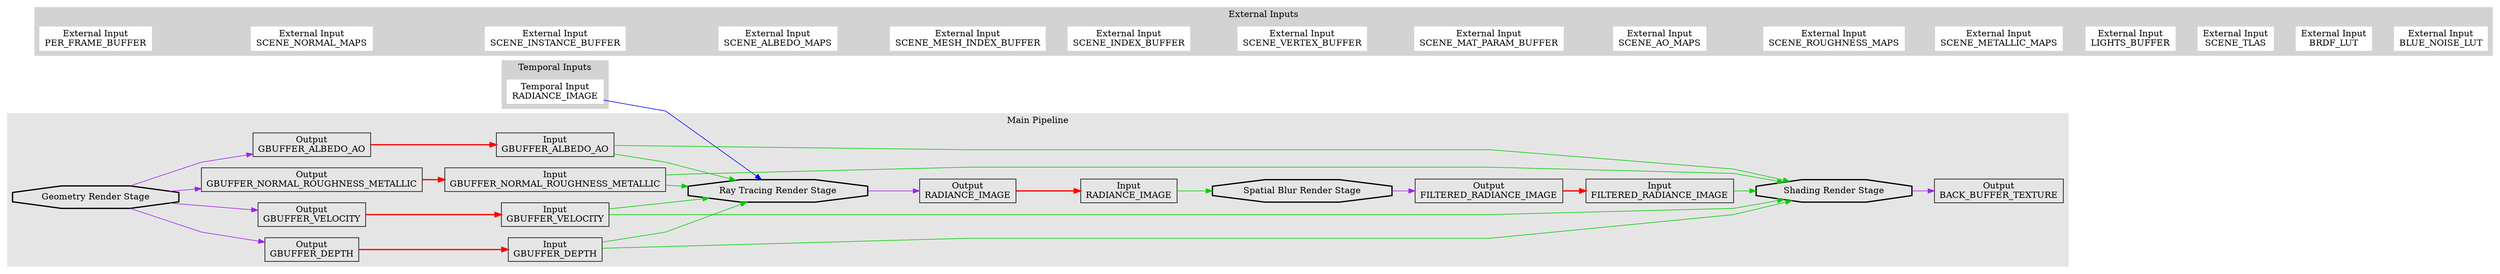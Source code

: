 digraph G {
	rankdir = LR;
	splines=polyline
	subgraph cluster0 {
		node [style=filled,color=white];
		style = filled;
		color = lightgrey;
		label = "Temporal Inputs";
		tia15 [shape=box,label="Temporal Input\nRADIANCE_IMAGE"];
	}
	subgraph cluster1 {
		node [style=filled,color=white];
		style = filled;
		color = lightgrey;
		label = "External Inputs";
		eia0 [shape=box,label="External Input\nPER_FRAME_BUFFER"];
		eia7 [shape=box,label="External Input\nSCENE_NORMAL_MAPS"];
		eia4 [shape=box,label="External Input\nSCENE_INSTANCE_BUFFER"];
		eia6 [shape=box,label="External Input\nSCENE_ALBEDO_MAPS"];
		eia5 [shape=box,label="External Input\nSCENE_MESH_INDEX_BUFFER"];
		eia3 [shape=box,label="External Input\nSCENE_INDEX_BUFFER"];
		eia2 [shape=box,label="External Input\nSCENE_VERTEX_BUFFER"];
		eia1 [shape=box,label="External Input\nSCENE_MAT_PARAM_BUFFER"];
		eia8 [shape=box,label="External Input\nSCENE_AO_MAPS"];
		eia9 [shape=box,label="External Input\nSCENE_ROUGHNESS_MAPS"];
		eia10 [shape=box,label="External Input\nSCENE_METALLIC_MAPS"];
		eia20 [shape=box,label="External Input\nLIGHTS_BUFFER"];
		eia21 [shape=box,label="External Input\nSCENE_TLAS"];
		eia22 [shape=box,label="External Input\nBRDF_LUT"];
		eia23 [shape=box,label="External Input\nBLUE_NOISE_LUT"];
	}
	subgraph cluster2 {
		style = filled;
		color = gray90;
		label = "Main Pipeline";
		rs0 [shape=octagon,style=bold,label="Geometry Render Stage"];
		rs3 [shape=octagon,style=bold,label="Shading Render Stage"];
		rs2 [shape=octagon,style=bold,label="Spatial Blur Render Stage"];
		rs1 [shape=octagon,style=bold,label="Ray Tracing Render Stage"];
		ia25 [shape=box,label="Input\nRADIANCE_IMAGE"];
		ia19 [shape=box,label="Input\nGBUFFER_DEPTH"];
		ia18 [shape=box,label="Input\nGBUFFER_VELOCITY"];
		ia17 [shape=box,label="Input\nGBUFFER_NORMAL_ROUGHNESS_METALLIC"];
		ia16 [shape=box,label="Input\nGBUFFER_ALBEDO_AO"];
		ia27 [shape=box,label="Input\nFILTERED_RADIANCE_IMAGE"];
		oa24 [shape=box,label="Output\nRADIANCE_IMAGE"];
		oa14 [shape=box,label="Output\nGBUFFER_DEPTH"];
		oa13 [shape=box,label="Output\nGBUFFER_VELOCITY"];
		oa12 [shape=box,label="Output\nGBUFFER_NORMAL_ROUGHNESS_METALLIC"];
		oa11 [shape=box,label="Output\nGBUFFER_ALBEDO_AO"];
		oa28 [shape=box,label="Output\nBACK_BUFFER_TEXTURE"];
		oa26 [shape=box,label="Output\nFILTERED_RADIANCE_IMAGE"];
	}
	{ia27, ia16, ia17, ia18, ia19} -> rs3[color=green3];
	{ia25} -> rs2[color=green3];
	{ia16, ia17, ia18, ia19} -> rs1[color=green3];
	{tia15} -> rs1[color=blue];
	eia0 -> eia7 -> eia4 -> eia6 -> eia5 -> eia3 -> eia2 -> eia1 -> eia8 -> eia9 -> eia10 -> eia20 -> eia21 -> eia22 -> eia23[style=invis];
	rs1 -> oa24[color=purple];
	oa24 -> ia25[style=bold,color=red];
	rs0 -> oa14[color=purple];
	oa14 -> ia19[style=bold,color=red];
	rs0 -> oa13[color=purple];
	oa13 -> ia18[style=bold,color=red];
	rs0 -> oa12[color=purple];
	oa12 -> ia17[style=bold,color=red];
	rs0 -> oa11[color=purple];
	oa11 -> ia16[style=bold,color=red];
	rs3 -> oa28[color=purple];
	rs2 -> oa26[color=purple];
	oa26 -> ia27[style=bold,color=red];
}